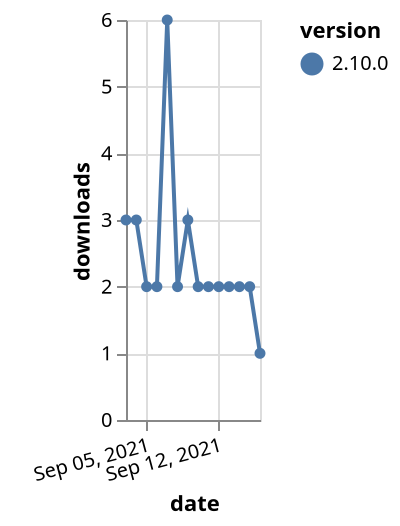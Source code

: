 {"$schema": "https://vega.github.io/schema/vega-lite/v5.json", "description": "A simple bar chart with embedded data.", "data": {"values": [{"date": "2021-09-03", "total": 2523, "delta": 3, "version": "2.10.0"}, {"date": "2021-09-04", "total": 2526, "delta": 3, "version": "2.10.0"}, {"date": "2021-09-05", "total": 2528, "delta": 2, "version": "2.10.0"}, {"date": "2021-09-06", "total": 2530, "delta": 2, "version": "2.10.0"}, {"date": "2021-09-07", "total": 2536, "delta": 6, "version": "2.10.0"}, {"date": "2021-09-08", "total": 2538, "delta": 2, "version": "2.10.0"}, {"date": "2021-09-09", "total": 2541, "delta": 3, "version": "2.10.0"}, {"date": "2021-09-10", "total": 2543, "delta": 2, "version": "2.10.0"}, {"date": "2021-09-11", "total": 2545, "delta": 2, "version": "2.10.0"}, {"date": "2021-09-12", "total": 2547, "delta": 2, "version": "2.10.0"}, {"date": "2021-09-13", "total": 2549, "delta": 2, "version": "2.10.0"}, {"date": "2021-09-14", "total": 2551, "delta": 2, "version": "2.10.0"}, {"date": "2021-09-15", "total": 2553, "delta": 2, "version": "2.10.0"}, {"date": "2021-09-16", "total": 2554, "delta": 1, "version": "2.10.0"}]}, "width": "container", "mark": {"type": "line", "point": {"filled": true}}, "encoding": {"x": {"field": "date", "type": "temporal", "timeUnit": "yearmonthdate", "title": "date", "axis": {"labelAngle": -15}}, "y": {"field": "delta", "type": "quantitative", "title": "downloads"}, "color": {"field": "version", "type": "nominal"}, "tooltip": {"field": "delta"}}}